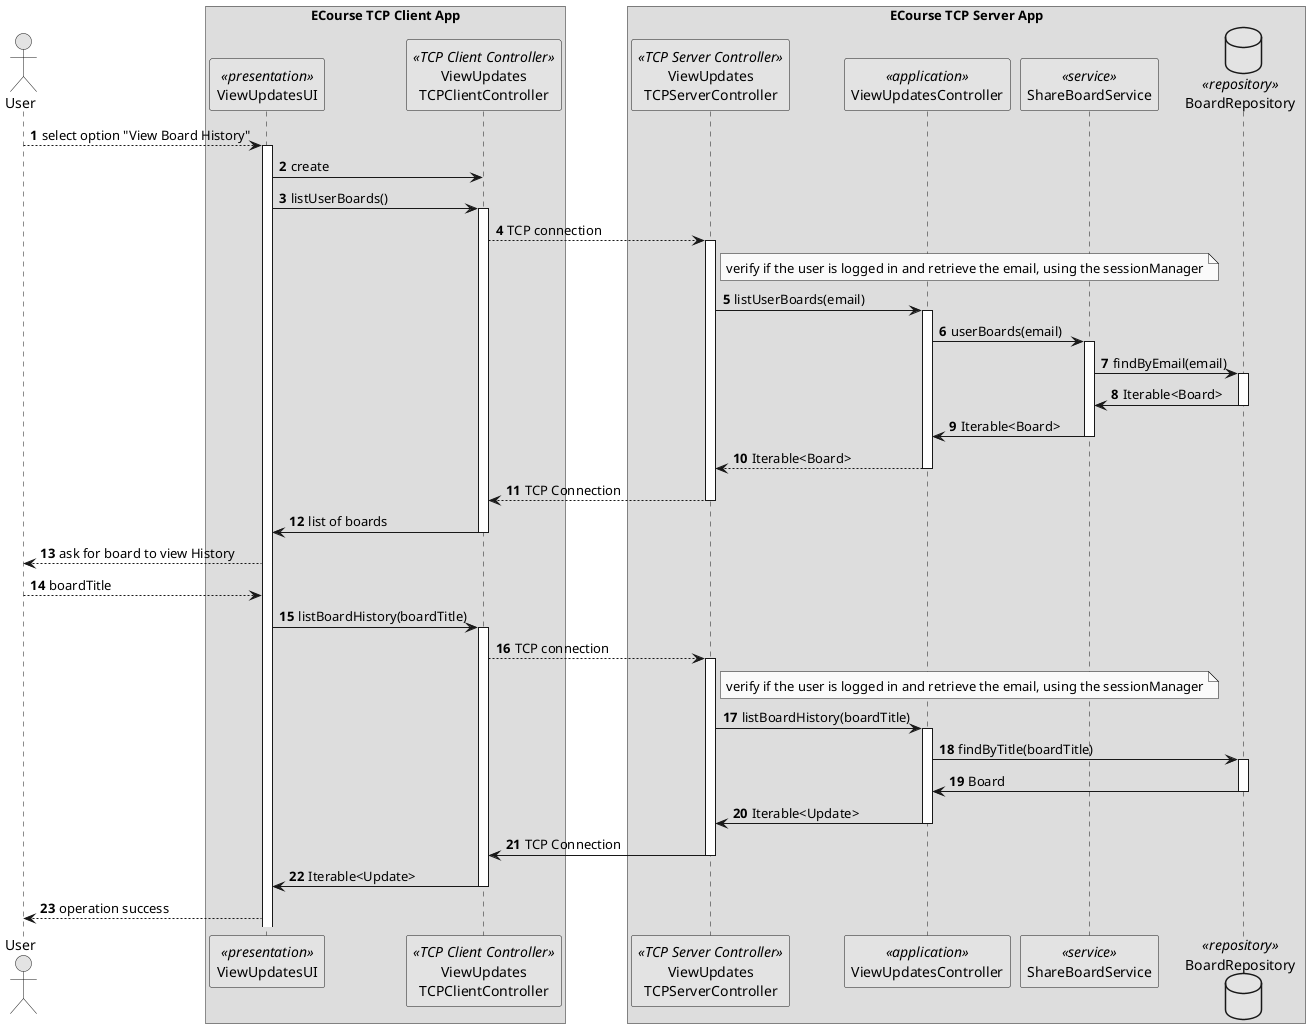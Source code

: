 @startuml
'http://plantuml.com/skinparam.html

'skinparam monochrome true
'skinparam packageStyle rect
'skinparam defaultFontName FG Virgil
'skinparam shadowing false

'actor User as Actor
'participant ViewUpdatesdUI as UI <<presentation>>
'participant ViewUpdatesController as Controller <<application>>
'participant PersistenceContext as Persistence <<persistence>>
'participant RepositoryFactory as Factory <<factory>>
'database BoardRepository as Repository <<repository>>
'database UpdateRepository as Repository2 <<repository>>

'Actor --> UI: view board's update history
'activate UI
 '   UI -> Controller: create
  '  UI-> Controller: listUserBoards()
   ' note right of UI: gets the user that is logged in
    'activate Controller
    'Controller -> Persistence: repositories()
     '       activate Persistence
      '          note right of Persistence: pode criar repositório em memória ou JPA
       '         Persistence -> Factory: create
        '        Persistence -> Controller: factory
         '   deactivate Persistence

          '  Controller -> Factory: boards()
           ' activate Factory
            '    Factory -> Repository: create
             '   Factory -> Controller: boardRepository
            'deactivate Factory
           ' Controller -> Repository: findByOwner(email)
            'activate Repository
             '   Repository -> Controller: ownedBoards
            'deactivate Repository
            'Controller -> UI: ownedBoards
            'deactivate Controller
   ' UI--> Actor: ask for board to show history
    'Actor --> UI: board
    'UI -> Controller: listBoardHistory(board)
   ' activate Controller
    ' Controller -> Persistence: repositories()
    '            activate Persistence
     '               note right of Persistence: pode criar repositório em memória ou JPA
     '               Persistence -> Factory: create
      '              Persistence -> Controller: factory
       '         deactivate Persistence

        '        Controller -> Factory: updates()
         '       activate Factory
          '          Factory -> Repository2: create
           '         Factory -> Controller: updateRepository
            '    deactivate Factory

    'Controller -> Repository2: findByBoard(boardID)
    'activate Repository2
  '  Repository2 -> Controller: updates
   ' deactivate Repository2
'    Controller -> UI: updates
 '   deactivate Controller
  '  UI -> UI: doShow
  ' UI -> Actor: confirm operation success

'deactivate UI
skinparam BoxPadding 30
autonumber

skinparam monochrome true
skinparam packageStyle rect
skinparam defaultFontName FG Virgil
skinparam shadowing false

actor User as Actor

box ECourse TCP Client App
participant ViewUpdatesUI as UI <<presentation>>
participant "ViewUpdates\nTCPClientController" as ClientController <<TCP Client Controller>>
end box

box ECourse TCP Server App
participant "ViewUpdates\nTCPServerController" as ServerController <<TCP Server Controller>>
participant ViewUpdatesController as DomainCTRL <<application>>
participant ShareBoardService as Service <<service>>
database BoardRepository as Repository <<repository>>
end box

Actor --> UI: select option "View Board History"
activate UI
UI -> ClientController: create
UI -> ClientController: listUserBoards()
activate ClientController
ClientController --> ServerController: TCP connection
    activate ServerController
    note right of ServerController
        verify if the user is logged in and retrieve the email, using the sessionManager
    end note
ServerController -> DomainCTRL:listUserBoards(email)
activate DomainCTRL
DomainCTRL -> Service: userBoards(email)
activate Service
Service -> Repository: findByEmail(email)
activate Repository
Repository -> Service: Iterable<Board>
deactivate Repository
Service -> DomainCTRL: Iterable<Board>
deactivate Service
DomainCTRL --> ServerController: Iterable<Board>
deactivate DomainCTRL
ServerController --> ClientController: TCP Connection
deactivate ServerController
ClientController -> UI: list of boards
deactivate ClientController
UI --> Actor: ask for board to view History
Actor --> UI: boardTitle
UI -> ClientController: listBoardHistory(boardTitle)
activate ClientController
ClientController --> ServerController: TCP connection
activate ServerController
note right of ServerController
    verify if the user is logged in and retrieve the email, using the sessionManager
end note
ServerController -> DomainCTRL:listBoardHistory(boardTitle)
activate DomainCTRL
DomainCTRL-> Repository: findByTitle(boardTitle)
activate Repository
Repository-> DomainCTRL: Board
deactivate Repository
DomainCTRL-> ServerController: Iterable<Update>
deactivate DomainCTRL
ServerController -> ClientController: TCP Connection
deactivate ServerController
ClientController -> UI: Iterable<Update>
deactivate ClientController
UI --> Actor: operation success




@enduml
